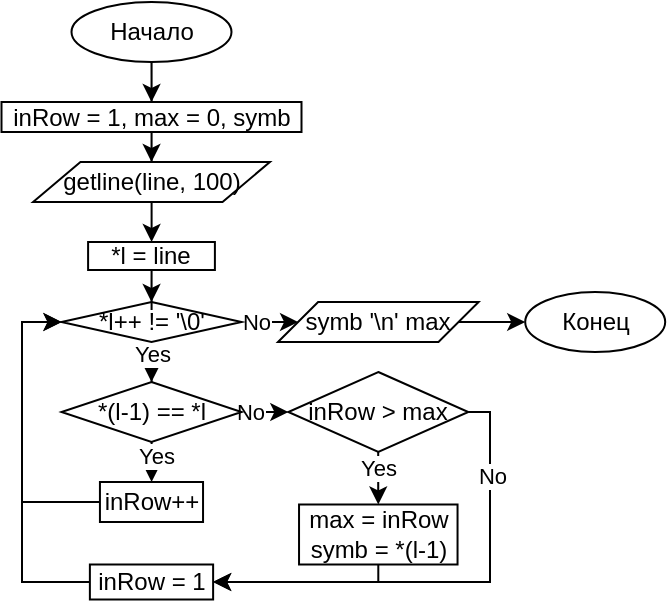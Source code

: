 <mxfile version="13.1.8" type="device"><diagram id="C5RBs43oDa-KdzZeNtuy" name="Page-1"><mxGraphModel dx="767" dy="339" grid="1" gridSize="10" guides="1" tooltips="1" connect="1" arrows="1" fold="1" page="1" pageScale="1" pageWidth="827" pageHeight="1169" math="0" shadow="0"><root><mxCell id="WIyWlLk6GJQsqaUBKTNV-0"/><mxCell id="WIyWlLk6GJQsqaUBKTNV-1" parent="WIyWlLk6GJQsqaUBKTNV-0"/><mxCell id="bj5KsWAAJyKkPCg6QgZc-263" style="edgeStyle=orthogonalEdgeStyle;rounded=0;orthogonalLoop=1;jettySize=auto;html=1;entryX=0.5;entryY=0;entryDx=0;entryDy=0;" edge="1" parent="WIyWlLk6GJQsqaUBKTNV-1" source="bj5KsWAAJyKkPCg6QgZc-264" target="bj5KsWAAJyKkPCg6QgZc-271"><mxGeometry relative="1" as="geometry"/></mxCell><mxCell id="bj5KsWAAJyKkPCg6QgZc-264" value="Начало" style="ellipse;whiteSpace=wrap;html=1;" vertex="1" parent="WIyWlLk6GJQsqaUBKTNV-1"><mxGeometry x="290.75" y="30" width="80" height="30" as="geometry"/></mxCell><mxCell id="bj5KsWAAJyKkPCg6QgZc-296" style="edgeStyle=orthogonalEdgeStyle;rounded=0;orthogonalLoop=1;jettySize=auto;html=1;entryX=0.5;entryY=0;entryDx=0;entryDy=0;" edge="1" parent="WIyWlLk6GJQsqaUBKTNV-1" source="bj5KsWAAJyKkPCg6QgZc-269" target="bj5KsWAAJyKkPCg6QgZc-280"><mxGeometry relative="1" as="geometry"/></mxCell><mxCell id="bj5KsWAAJyKkPCg6QgZc-297" value="Yes" style="edgeLabel;html=1;align=center;verticalAlign=middle;resizable=0;points=[];" vertex="1" connectable="0" parent="bj5KsWAAJyKkPCg6QgZc-296"><mxGeometry x="-0.795" relative="1" as="geometry"><mxPoint as="offset"/></mxGeometry></mxCell><mxCell id="bj5KsWAAJyKkPCg6QgZc-298" style="edgeStyle=orthogonalEdgeStyle;rounded=0;orthogonalLoop=1;jettySize=auto;html=1;entryX=0;entryY=0.5;entryDx=0;entryDy=0;" edge="1" parent="WIyWlLk6GJQsqaUBKTNV-1" source="bj5KsWAAJyKkPCg6QgZc-269" target="bj5KsWAAJyKkPCg6QgZc-287"><mxGeometry relative="1" as="geometry"/></mxCell><mxCell id="bj5KsWAAJyKkPCg6QgZc-299" value="No" style="edgeLabel;html=1;align=center;verticalAlign=middle;resizable=0;points=[];" vertex="1" connectable="0" parent="bj5KsWAAJyKkPCg6QgZc-298"><mxGeometry x="0.399" relative="1" as="geometry"><mxPoint as="offset"/></mxGeometry></mxCell><mxCell id="bj5KsWAAJyKkPCg6QgZc-269" value="*l++ != '\0'" style="rhombus;whiteSpace=wrap;html=1;" vertex="1" parent="WIyWlLk6GJQsqaUBKTNV-1"><mxGeometry x="285.75" y="180" width="90" height="20" as="geometry"/></mxCell><mxCell id="bj5KsWAAJyKkPCg6QgZc-270" style="edgeStyle=orthogonalEdgeStyle;rounded=0;orthogonalLoop=1;jettySize=auto;html=1;entryX=0.5;entryY=0;entryDx=0;entryDy=0;" edge="1" parent="WIyWlLk6GJQsqaUBKTNV-1" source="bj5KsWAAJyKkPCg6QgZc-271" target="bj5KsWAAJyKkPCg6QgZc-273"><mxGeometry relative="1" as="geometry"/></mxCell><mxCell id="bj5KsWAAJyKkPCg6QgZc-271" value="inRow = 1, max = 0, symb" style="rounded=0;whiteSpace=wrap;html=1;fontFamily=Helvetica;fontSize=12;fontColor=#000000;align=center;strokeColor=#000000;fillColor=#ffffff;" vertex="1" parent="WIyWlLk6GJQsqaUBKTNV-1"><mxGeometry x="255.75" y="80" width="150" height="15" as="geometry"/></mxCell><mxCell id="bj5KsWAAJyKkPCg6QgZc-272" style="edgeStyle=orthogonalEdgeStyle;rounded=0;orthogonalLoop=1;jettySize=auto;html=1;entryX=0.5;entryY=0;entryDx=0;entryDy=0;" edge="1" parent="WIyWlLk6GJQsqaUBKTNV-1" source="bj5KsWAAJyKkPCg6QgZc-273" target="bj5KsWAAJyKkPCg6QgZc-275"><mxGeometry relative="1" as="geometry"/></mxCell><mxCell id="bj5KsWAAJyKkPCg6QgZc-273" value="getline(line, 100)" style="shape=parallelogram;perimeter=parallelogramPerimeter;whiteSpace=wrap;html=1;fontFamily=Helvetica;fontSize=12;fontColor=#000000;align=center;strokeColor=#000000;fillColor=#ffffff;" vertex="1" parent="WIyWlLk6GJQsqaUBKTNV-1"><mxGeometry x="271.55" y="110" width="118.4" height="20" as="geometry"/></mxCell><mxCell id="bj5KsWAAJyKkPCg6QgZc-293" style="edgeStyle=orthogonalEdgeStyle;rounded=0;orthogonalLoop=1;jettySize=auto;html=1;entryX=0.5;entryY=0;entryDx=0;entryDy=0;" edge="1" parent="WIyWlLk6GJQsqaUBKTNV-1" source="bj5KsWAAJyKkPCg6QgZc-275" target="bj5KsWAAJyKkPCg6QgZc-269"><mxGeometry relative="1" as="geometry"/></mxCell><mxCell id="bj5KsWAAJyKkPCg6QgZc-275" value="*l = line" style="rounded=0;whiteSpace=wrap;html=1;fontFamily=Helvetica;fontSize=12;fontColor=#000000;align=center;strokeColor=#000000;fillColor=#ffffff;" vertex="1" parent="WIyWlLk6GJQsqaUBKTNV-1"><mxGeometry x="299.05" y="150" width="63.4" height="14" as="geometry"/></mxCell><mxCell id="bj5KsWAAJyKkPCg6QgZc-307" style="edgeStyle=orthogonalEdgeStyle;rounded=0;orthogonalLoop=1;jettySize=auto;html=1;entryX=0.5;entryY=0;entryDx=0;entryDy=0;" edge="1" parent="WIyWlLk6GJQsqaUBKTNV-1" source="bj5KsWAAJyKkPCg6QgZc-280" target="bj5KsWAAJyKkPCg6QgZc-282"><mxGeometry relative="1" as="geometry"/></mxCell><mxCell id="bj5KsWAAJyKkPCg6QgZc-309" value="Yes" style="edgeLabel;html=1;align=center;verticalAlign=middle;resizable=0;points=[];" vertex="1" connectable="0" parent="bj5KsWAAJyKkPCg6QgZc-307"><mxGeometry x="0.992" y="-13" relative="1" as="geometry"><mxPoint x="2" y="-26" as="offset"/></mxGeometry></mxCell><mxCell id="bj5KsWAAJyKkPCg6QgZc-313" style="edgeStyle=orthogonalEdgeStyle;rounded=0;orthogonalLoop=1;jettySize=auto;html=1;entryX=0;entryY=0.5;entryDx=0;entryDy=0;" edge="1" parent="WIyWlLk6GJQsqaUBKTNV-1" source="bj5KsWAAJyKkPCg6QgZc-280" target="bj5KsWAAJyKkPCg6QgZc-285"><mxGeometry relative="1" as="geometry"/></mxCell><mxCell id="bj5KsWAAJyKkPCg6QgZc-314" value="No" style="edgeLabel;html=1;align=center;verticalAlign=middle;resizable=0;points=[];" vertex="1" connectable="0" parent="bj5KsWAAJyKkPCg6QgZc-313"><mxGeometry x="0.489" y="-2" relative="1" as="geometry"><mxPoint x="-4.79" y="-2" as="offset"/></mxGeometry></mxCell><mxCell id="bj5KsWAAJyKkPCg6QgZc-280" value="*(l-1) == *l" style="rhombus;whiteSpace=wrap;html=1;" vertex="1" parent="WIyWlLk6GJQsqaUBKTNV-1"><mxGeometry x="285.75" y="220" width="90" height="30" as="geometry"/></mxCell><mxCell id="bj5KsWAAJyKkPCg6QgZc-310" style="edgeStyle=orthogonalEdgeStyle;rounded=0;orthogonalLoop=1;jettySize=auto;html=1;entryX=0;entryY=0.5;entryDx=0;entryDy=0;" edge="1" parent="WIyWlLk6GJQsqaUBKTNV-1" source="bj5KsWAAJyKkPCg6QgZc-282" target="bj5KsWAAJyKkPCg6QgZc-269"><mxGeometry relative="1" as="geometry"><Array as="points"><mxPoint x="266" y="280"/><mxPoint x="266" y="190"/></Array></mxGeometry></mxCell><mxCell id="bj5KsWAAJyKkPCg6QgZc-282" value="inRow++" style="rounded=0;whiteSpace=wrap;html=1;fontFamily=Helvetica;fontSize=12;fontColor=#000000;align=center;strokeColor=#000000;fillColor=#ffffff;" vertex="1" parent="WIyWlLk6GJQsqaUBKTNV-1"><mxGeometry x="304.97" y="270" width="51.55" height="20" as="geometry"/></mxCell><mxCell id="bj5KsWAAJyKkPCg6QgZc-315" style="edgeStyle=orthogonalEdgeStyle;rounded=0;orthogonalLoop=1;jettySize=auto;html=1;entryX=0.5;entryY=0;entryDx=0;entryDy=0;" edge="1" parent="WIyWlLk6GJQsqaUBKTNV-1" source="bj5KsWAAJyKkPCg6QgZc-285" target="bj5KsWAAJyKkPCg6QgZc-290"><mxGeometry relative="1" as="geometry"/></mxCell><mxCell id="bj5KsWAAJyKkPCg6QgZc-316" value="Yes" style="edgeLabel;html=1;align=center;verticalAlign=middle;resizable=0;points=[];" vertex="1" connectable="0" parent="bj5KsWAAJyKkPCg6QgZc-315"><mxGeometry x="0.331" relative="1" as="geometry"><mxPoint as="offset"/></mxGeometry></mxCell><mxCell id="bj5KsWAAJyKkPCg6QgZc-317" style="edgeStyle=orthogonalEdgeStyle;rounded=0;orthogonalLoop=1;jettySize=auto;html=1;entryX=1;entryY=0.5;entryDx=0;entryDy=0;" edge="1" parent="WIyWlLk6GJQsqaUBKTNV-1" source="bj5KsWAAJyKkPCg6QgZc-285" target="bj5KsWAAJyKkPCg6QgZc-292"><mxGeometry relative="1" as="geometry"><Array as="points"><mxPoint x="500" y="235"/><mxPoint x="500" y="320"/></Array></mxGeometry></mxCell><mxCell id="bj5KsWAAJyKkPCg6QgZc-318" value="No" style="edgeLabel;html=1;align=center;verticalAlign=middle;resizable=0;points=[];" vertex="1" connectable="0" parent="bj5KsWAAJyKkPCg6QgZc-317"><mxGeometry x="-0.639" y="1" relative="1" as="geometry"><mxPoint as="offset"/></mxGeometry></mxCell><mxCell id="bj5KsWAAJyKkPCg6QgZc-285" value="inRow &amp;gt; max" style="rhombus;whiteSpace=wrap;html=1;" vertex="1" parent="WIyWlLk6GJQsqaUBKTNV-1"><mxGeometry x="399.15" y="215" width="90" height="40" as="geometry"/></mxCell><mxCell id="bj5KsWAAJyKkPCg6QgZc-300" style="edgeStyle=orthogonalEdgeStyle;rounded=0;orthogonalLoop=1;jettySize=auto;html=1;entryX=0;entryY=0.5;entryDx=0;entryDy=0;" edge="1" parent="WIyWlLk6GJQsqaUBKTNV-1" source="bj5KsWAAJyKkPCg6QgZc-287" target="bj5KsWAAJyKkPCg6QgZc-288"><mxGeometry relative="1" as="geometry"/></mxCell><mxCell id="bj5KsWAAJyKkPCg6QgZc-287" value="symb '\n' max" style="shape=parallelogram;perimeter=parallelogramPerimeter;whiteSpace=wrap;html=1;fontFamily=Helvetica;fontSize=12;fontColor=#000000;align=center;strokeColor=#000000;fillColor=#ffffff;" vertex="1" parent="WIyWlLk6GJQsqaUBKTNV-1"><mxGeometry x="394" y="180" width="100.3" height="20" as="geometry"/></mxCell><mxCell id="bj5KsWAAJyKkPCg6QgZc-288" value="Конец" style="ellipse;whiteSpace=wrap;html=1;" vertex="1" parent="WIyWlLk6GJQsqaUBKTNV-1"><mxGeometry x="517.6" y="175" width="70" height="30" as="geometry"/></mxCell><mxCell id="bj5KsWAAJyKkPCg6QgZc-319" style="edgeStyle=orthogonalEdgeStyle;rounded=0;orthogonalLoop=1;jettySize=auto;html=1;entryX=1;entryY=0.5;entryDx=0;entryDy=0;" edge="1" parent="WIyWlLk6GJQsqaUBKTNV-1" source="bj5KsWAAJyKkPCg6QgZc-290" target="bj5KsWAAJyKkPCg6QgZc-292"><mxGeometry relative="1" as="geometry"><Array as="points"><mxPoint x="444" y="320"/></Array></mxGeometry></mxCell><mxCell id="bj5KsWAAJyKkPCg6QgZc-290" value="max = inRow&lt;br&gt;symb = *(l-1)" style="rounded=0;whiteSpace=wrap;html=1;fontFamily=Helvetica;fontSize=12;fontColor=#000000;align=center;strokeColor=#000000;fillColor=#ffffff;" vertex="1" parent="WIyWlLk6GJQsqaUBKTNV-1"><mxGeometry x="404.52" y="281.25" width="79.25" height="30" as="geometry"/></mxCell><mxCell id="bj5KsWAAJyKkPCg6QgZc-311" style="edgeStyle=orthogonalEdgeStyle;rounded=0;orthogonalLoop=1;jettySize=auto;html=1;entryX=0;entryY=0.5;entryDx=0;entryDy=0;" edge="1" parent="WIyWlLk6GJQsqaUBKTNV-1" source="bj5KsWAAJyKkPCg6QgZc-292" target="bj5KsWAAJyKkPCg6QgZc-269"><mxGeometry relative="1" as="geometry"><Array as="points"><mxPoint x="266" y="320"/><mxPoint x="266" y="190"/></Array></mxGeometry></mxCell><mxCell id="bj5KsWAAJyKkPCg6QgZc-292" value="inRow = 1" style="rounded=0;whiteSpace=wrap;html=1;fontFamily=Helvetica;fontSize=12;fontColor=#000000;align=center;strokeColor=#000000;fillColor=#ffffff;" vertex="1" parent="WIyWlLk6GJQsqaUBKTNV-1"><mxGeometry x="299.94" y="311.25" width="61.62" height="17.5" as="geometry"/></mxCell></root></mxGraphModel></diagram></mxfile>
